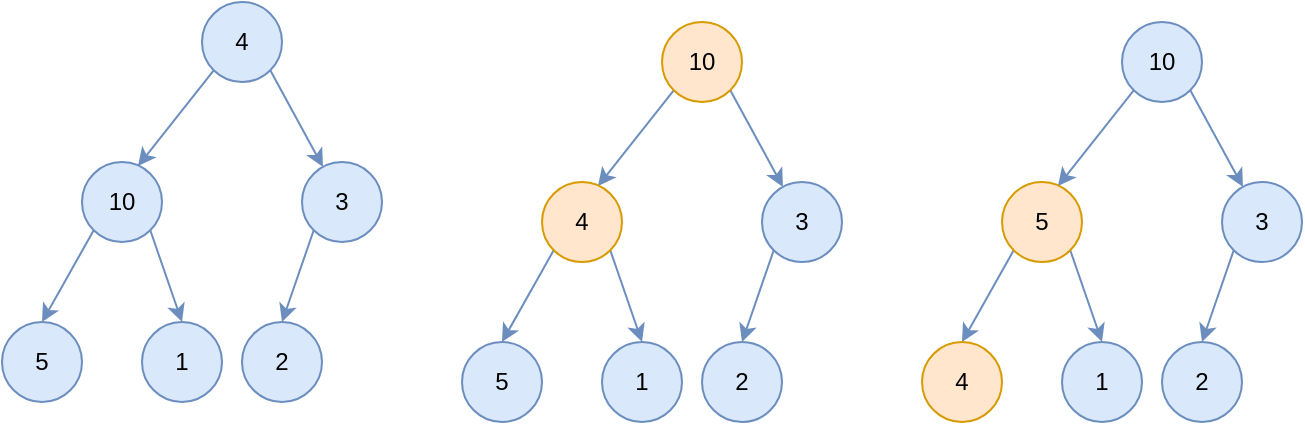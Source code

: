 <mxfile version="14.9.8" type="github">
  <diagram id="tNHiWF3lkFuYVXQpnxNy" name="Page-1">
    <mxGraphModel dx="946" dy="536" grid="1" gridSize="10" guides="1" tooltips="1" connect="1" arrows="1" fold="1" page="1" pageScale="1" pageWidth="827" pageHeight="1169" math="0" shadow="0">
      <root>
        <mxCell id="0" />
        <mxCell id="1" parent="0" />
        <mxCell id="YQN44azGTapmBsaF2gXF-7" style="rounded=0;orthogonalLoop=1;jettySize=auto;html=1;exitX=0;exitY=1;exitDx=0;exitDy=0;entryX=0.7;entryY=0.05;entryDx=0;entryDy=0;entryPerimeter=0;fillColor=#dae8fc;strokeColor=#6c8ebf;" edge="1" parent="1" source="YQN44azGTapmBsaF2gXF-1" target="YQN44azGTapmBsaF2gXF-2">
          <mxGeometry relative="1" as="geometry" />
        </mxCell>
        <mxCell id="YQN44azGTapmBsaF2gXF-12" style="edgeStyle=none;rounded=0;orthogonalLoop=1;jettySize=auto;html=1;exitX=1;exitY=1;exitDx=0;exitDy=0;fillColor=#dae8fc;strokeColor=#6c8ebf;" edge="1" parent="1" source="YQN44azGTapmBsaF2gXF-1" target="YQN44azGTapmBsaF2gXF-3">
          <mxGeometry relative="1" as="geometry" />
        </mxCell>
        <mxCell id="YQN44azGTapmBsaF2gXF-1" value="4" style="ellipse;whiteSpace=wrap;html=1;aspect=fixed;fillColor=#dae8fc;strokeColor=#6c8ebf;" vertex="1" parent="1">
          <mxGeometry x="220" y="110" width="40" height="40" as="geometry" />
        </mxCell>
        <mxCell id="YQN44azGTapmBsaF2gXF-8" style="edgeStyle=none;rounded=0;orthogonalLoop=1;jettySize=auto;html=1;exitX=0;exitY=1;exitDx=0;exitDy=0;entryX=0.5;entryY=0;entryDx=0;entryDy=0;fillColor=#dae8fc;strokeColor=#6c8ebf;" edge="1" parent="1" source="YQN44azGTapmBsaF2gXF-2" target="YQN44azGTapmBsaF2gXF-4">
          <mxGeometry relative="1" as="geometry" />
        </mxCell>
        <mxCell id="YQN44azGTapmBsaF2gXF-9" style="edgeStyle=none;rounded=0;orthogonalLoop=1;jettySize=auto;html=1;exitX=1;exitY=1;exitDx=0;exitDy=0;entryX=0.5;entryY=0;entryDx=0;entryDy=0;fillColor=#dae8fc;strokeColor=#6c8ebf;" edge="1" parent="1" source="YQN44azGTapmBsaF2gXF-2" target="YQN44azGTapmBsaF2gXF-5">
          <mxGeometry relative="1" as="geometry" />
        </mxCell>
        <mxCell id="YQN44azGTapmBsaF2gXF-2" value="10" style="ellipse;whiteSpace=wrap;html=1;aspect=fixed;fillColor=#dae8fc;strokeColor=#6c8ebf;" vertex="1" parent="1">
          <mxGeometry x="160" y="190" width="40" height="40" as="geometry" />
        </mxCell>
        <mxCell id="YQN44azGTapmBsaF2gXF-10" style="edgeStyle=none;rounded=0;orthogonalLoop=1;jettySize=auto;html=1;exitX=0;exitY=1;exitDx=0;exitDy=0;entryX=0.5;entryY=0;entryDx=0;entryDy=0;fillColor=#dae8fc;strokeColor=#6c8ebf;" edge="1" parent="1" source="YQN44azGTapmBsaF2gXF-3" target="YQN44azGTapmBsaF2gXF-6">
          <mxGeometry relative="1" as="geometry" />
        </mxCell>
        <mxCell id="YQN44azGTapmBsaF2gXF-3" value="3" style="ellipse;whiteSpace=wrap;html=1;aspect=fixed;fillColor=#dae8fc;strokeColor=#6c8ebf;" vertex="1" parent="1">
          <mxGeometry x="270" y="190" width="40" height="40" as="geometry" />
        </mxCell>
        <mxCell id="YQN44azGTapmBsaF2gXF-4" value="5" style="ellipse;whiteSpace=wrap;html=1;aspect=fixed;fillColor=#dae8fc;strokeColor=#6c8ebf;" vertex="1" parent="1">
          <mxGeometry x="120" y="270" width="40" height="40" as="geometry" />
        </mxCell>
        <mxCell id="YQN44azGTapmBsaF2gXF-5" value="1" style="ellipse;whiteSpace=wrap;html=1;aspect=fixed;fillColor=#dae8fc;strokeColor=#6c8ebf;" vertex="1" parent="1">
          <mxGeometry x="190" y="270" width="40" height="40" as="geometry" />
        </mxCell>
        <mxCell id="YQN44azGTapmBsaF2gXF-6" value="2" style="ellipse;whiteSpace=wrap;html=1;aspect=fixed;fillColor=#dae8fc;strokeColor=#6c8ebf;" vertex="1" parent="1">
          <mxGeometry x="240" y="270" width="40" height="40" as="geometry" />
        </mxCell>
        <mxCell id="YQN44azGTapmBsaF2gXF-13" style="rounded=0;orthogonalLoop=1;jettySize=auto;html=1;exitX=0;exitY=1;exitDx=0;exitDy=0;entryX=0.7;entryY=0.05;entryDx=0;entryDy=0;entryPerimeter=0;fillColor=#dae8fc;strokeColor=#6c8ebf;" edge="1" parent="1" source="YQN44azGTapmBsaF2gXF-15" target="YQN44azGTapmBsaF2gXF-18">
          <mxGeometry relative="1" as="geometry" />
        </mxCell>
        <mxCell id="YQN44azGTapmBsaF2gXF-14" style="edgeStyle=none;rounded=0;orthogonalLoop=1;jettySize=auto;html=1;exitX=1;exitY=1;exitDx=0;exitDy=0;fillColor=#dae8fc;strokeColor=#6c8ebf;" edge="1" parent="1" source="YQN44azGTapmBsaF2gXF-15" target="YQN44azGTapmBsaF2gXF-20">
          <mxGeometry relative="1" as="geometry" />
        </mxCell>
        <mxCell id="YQN44azGTapmBsaF2gXF-15" value="10" style="ellipse;whiteSpace=wrap;html=1;aspect=fixed;fillColor=#ffe6cc;strokeColor=#d79b00;" vertex="1" parent="1">
          <mxGeometry x="450" y="120" width="40" height="40" as="geometry" />
        </mxCell>
        <mxCell id="YQN44azGTapmBsaF2gXF-16" style="edgeStyle=none;rounded=0;orthogonalLoop=1;jettySize=auto;html=1;exitX=0;exitY=1;exitDx=0;exitDy=0;entryX=0.5;entryY=0;entryDx=0;entryDy=0;fillColor=#dae8fc;strokeColor=#6c8ebf;" edge="1" parent="1" source="YQN44azGTapmBsaF2gXF-18" target="YQN44azGTapmBsaF2gXF-21">
          <mxGeometry relative="1" as="geometry" />
        </mxCell>
        <mxCell id="YQN44azGTapmBsaF2gXF-17" style="edgeStyle=none;rounded=0;orthogonalLoop=1;jettySize=auto;html=1;exitX=1;exitY=1;exitDx=0;exitDy=0;entryX=0.5;entryY=0;entryDx=0;entryDy=0;fillColor=#dae8fc;strokeColor=#6c8ebf;" edge="1" parent="1" source="YQN44azGTapmBsaF2gXF-18" target="YQN44azGTapmBsaF2gXF-22">
          <mxGeometry relative="1" as="geometry" />
        </mxCell>
        <mxCell id="YQN44azGTapmBsaF2gXF-18" value="4" style="ellipse;whiteSpace=wrap;html=1;aspect=fixed;fillColor=#ffe6cc;strokeColor=#d79b00;" vertex="1" parent="1">
          <mxGeometry x="390" y="200" width="40" height="40" as="geometry" />
        </mxCell>
        <mxCell id="YQN44azGTapmBsaF2gXF-19" style="edgeStyle=none;rounded=0;orthogonalLoop=1;jettySize=auto;html=1;exitX=0;exitY=1;exitDx=0;exitDy=0;entryX=0.5;entryY=0;entryDx=0;entryDy=0;fillColor=#dae8fc;strokeColor=#6c8ebf;" edge="1" parent="1" source="YQN44azGTapmBsaF2gXF-20" target="YQN44azGTapmBsaF2gXF-23">
          <mxGeometry relative="1" as="geometry" />
        </mxCell>
        <mxCell id="YQN44azGTapmBsaF2gXF-20" value="3" style="ellipse;whiteSpace=wrap;html=1;aspect=fixed;fillColor=#dae8fc;strokeColor=#6c8ebf;" vertex="1" parent="1">
          <mxGeometry x="500" y="200" width="40" height="40" as="geometry" />
        </mxCell>
        <mxCell id="YQN44azGTapmBsaF2gXF-21" value="5" style="ellipse;whiteSpace=wrap;html=1;aspect=fixed;fillColor=#dae8fc;strokeColor=#6c8ebf;" vertex="1" parent="1">
          <mxGeometry x="350" y="280" width="40" height="40" as="geometry" />
        </mxCell>
        <mxCell id="YQN44azGTapmBsaF2gXF-22" value="1" style="ellipse;whiteSpace=wrap;html=1;aspect=fixed;fillColor=#dae8fc;strokeColor=#6c8ebf;" vertex="1" parent="1">
          <mxGeometry x="420" y="280" width="40" height="40" as="geometry" />
        </mxCell>
        <mxCell id="YQN44azGTapmBsaF2gXF-23" value="2" style="ellipse;whiteSpace=wrap;html=1;aspect=fixed;fillColor=#dae8fc;strokeColor=#6c8ebf;" vertex="1" parent="1">
          <mxGeometry x="470" y="280" width="40" height="40" as="geometry" />
        </mxCell>
        <mxCell id="YQN44azGTapmBsaF2gXF-24" style="rounded=0;orthogonalLoop=1;jettySize=auto;html=1;exitX=0;exitY=1;exitDx=0;exitDy=0;entryX=0.7;entryY=0.05;entryDx=0;entryDy=0;entryPerimeter=0;fillColor=#dae8fc;strokeColor=#6c8ebf;" edge="1" parent="1" source="YQN44azGTapmBsaF2gXF-26" target="YQN44azGTapmBsaF2gXF-29">
          <mxGeometry relative="1" as="geometry" />
        </mxCell>
        <mxCell id="YQN44azGTapmBsaF2gXF-25" style="edgeStyle=none;rounded=0;orthogonalLoop=1;jettySize=auto;html=1;exitX=1;exitY=1;exitDx=0;exitDy=0;fillColor=#dae8fc;strokeColor=#6c8ebf;" edge="1" parent="1" source="YQN44azGTapmBsaF2gXF-26" target="YQN44azGTapmBsaF2gXF-31">
          <mxGeometry relative="1" as="geometry" />
        </mxCell>
        <mxCell id="YQN44azGTapmBsaF2gXF-26" value="10" style="ellipse;whiteSpace=wrap;html=1;aspect=fixed;fillColor=#dae8fc;strokeColor=#6c8ebf;" vertex="1" parent="1">
          <mxGeometry x="680" y="120" width="40" height="40" as="geometry" />
        </mxCell>
        <mxCell id="YQN44azGTapmBsaF2gXF-27" style="edgeStyle=none;rounded=0;orthogonalLoop=1;jettySize=auto;html=1;exitX=0;exitY=1;exitDx=0;exitDy=0;entryX=0.5;entryY=0;entryDx=0;entryDy=0;fillColor=#dae8fc;strokeColor=#6c8ebf;" edge="1" parent="1" source="YQN44azGTapmBsaF2gXF-29" target="YQN44azGTapmBsaF2gXF-32">
          <mxGeometry relative="1" as="geometry" />
        </mxCell>
        <mxCell id="YQN44azGTapmBsaF2gXF-28" style="edgeStyle=none;rounded=0;orthogonalLoop=1;jettySize=auto;html=1;exitX=1;exitY=1;exitDx=0;exitDy=0;entryX=0.5;entryY=0;entryDx=0;entryDy=0;fillColor=#dae8fc;strokeColor=#6c8ebf;" edge="1" parent="1" source="YQN44azGTapmBsaF2gXF-29" target="YQN44azGTapmBsaF2gXF-33">
          <mxGeometry relative="1" as="geometry" />
        </mxCell>
        <mxCell id="YQN44azGTapmBsaF2gXF-29" value="5" style="ellipse;whiteSpace=wrap;html=1;aspect=fixed;fillColor=#ffe6cc;strokeColor=#d79b00;" vertex="1" parent="1">
          <mxGeometry x="620" y="200" width="40" height="40" as="geometry" />
        </mxCell>
        <mxCell id="YQN44azGTapmBsaF2gXF-30" style="edgeStyle=none;rounded=0;orthogonalLoop=1;jettySize=auto;html=1;exitX=0;exitY=1;exitDx=0;exitDy=0;entryX=0.5;entryY=0;entryDx=0;entryDy=0;fillColor=#dae8fc;strokeColor=#6c8ebf;" edge="1" parent="1" source="YQN44azGTapmBsaF2gXF-31" target="YQN44azGTapmBsaF2gXF-34">
          <mxGeometry relative="1" as="geometry" />
        </mxCell>
        <mxCell id="YQN44azGTapmBsaF2gXF-31" value="3" style="ellipse;whiteSpace=wrap;html=1;aspect=fixed;fillColor=#dae8fc;strokeColor=#6c8ebf;" vertex="1" parent="1">
          <mxGeometry x="730" y="200" width="40" height="40" as="geometry" />
        </mxCell>
        <mxCell id="YQN44azGTapmBsaF2gXF-32" value="4" style="ellipse;whiteSpace=wrap;html=1;aspect=fixed;fillColor=#ffe6cc;strokeColor=#d79b00;" vertex="1" parent="1">
          <mxGeometry x="580" y="280" width="40" height="40" as="geometry" />
        </mxCell>
        <mxCell id="YQN44azGTapmBsaF2gXF-33" value="1" style="ellipse;whiteSpace=wrap;html=1;aspect=fixed;fillColor=#dae8fc;strokeColor=#6c8ebf;" vertex="1" parent="1">
          <mxGeometry x="650" y="280" width="40" height="40" as="geometry" />
        </mxCell>
        <mxCell id="YQN44azGTapmBsaF2gXF-34" value="2" style="ellipse;whiteSpace=wrap;html=1;aspect=fixed;fillColor=#dae8fc;strokeColor=#6c8ebf;" vertex="1" parent="1">
          <mxGeometry x="700" y="280" width="40" height="40" as="geometry" />
        </mxCell>
      </root>
    </mxGraphModel>
  </diagram>
</mxfile>
